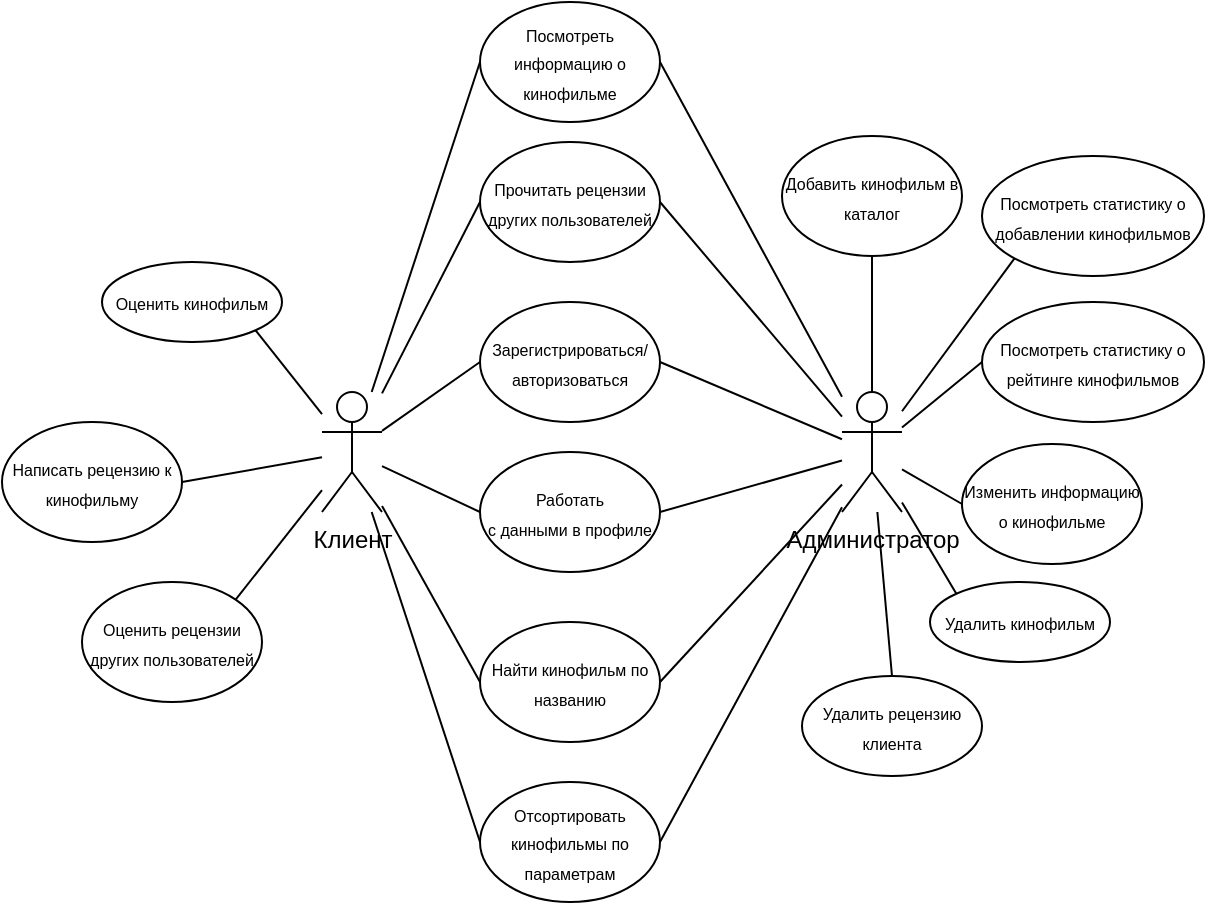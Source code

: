 <mxfile version="24.4.4" type="device">
  <diagram name="Страница — 1" id="cLS98KIUrg3zcf6zg0_d">
    <mxGraphModel dx="823" dy="517" grid="0" gridSize="10" guides="1" tooltips="1" connect="1" arrows="1" fold="1" page="1" pageScale="1" pageWidth="827" pageHeight="1169" math="0" shadow="0">
      <root>
        <mxCell id="0" />
        <mxCell id="1" parent="0" />
        <mxCell id="O5MOmxGE6WflzpSw0o6A-30" style="rounded=0;orthogonalLoop=1;jettySize=auto;html=1;entryX=0;entryY=0.5;entryDx=0;entryDy=0;endArrow=none;endFill=0;" parent="1" source="O5MOmxGE6WflzpSw0o6A-1" target="O5MOmxGE6WflzpSw0o6A-7" edge="1">
          <mxGeometry relative="1" as="geometry" />
        </mxCell>
        <mxCell id="O5MOmxGE6WflzpSw0o6A-31" style="rounded=0;orthogonalLoop=1;jettySize=auto;html=1;entryX=0;entryY=0.5;entryDx=0;entryDy=0;endArrow=none;endFill=0;" parent="1" source="O5MOmxGE6WflzpSw0o6A-1" target="O5MOmxGE6WflzpSw0o6A-11" edge="1">
          <mxGeometry relative="1" as="geometry" />
        </mxCell>
        <mxCell id="O5MOmxGE6WflzpSw0o6A-32" style="rounded=0;orthogonalLoop=1;jettySize=auto;html=1;entryX=0;entryY=0.5;entryDx=0;entryDy=0;endArrow=none;endFill=0;" parent="1" source="O5MOmxGE6WflzpSw0o6A-1" target="O5MOmxGE6WflzpSw0o6A-16" edge="1">
          <mxGeometry relative="1" as="geometry" />
        </mxCell>
        <mxCell id="O5MOmxGE6WflzpSw0o6A-33" style="rounded=0;orthogonalLoop=1;jettySize=auto;html=1;entryX=0;entryY=0.5;entryDx=0;entryDy=0;endArrow=none;endFill=0;" parent="1" source="O5MOmxGE6WflzpSw0o6A-1" target="O5MOmxGE6WflzpSw0o6A-17" edge="1">
          <mxGeometry relative="1" as="geometry" />
        </mxCell>
        <mxCell id="O5MOmxGE6WflzpSw0o6A-34" style="rounded=0;orthogonalLoop=1;jettySize=auto;html=1;entryX=0;entryY=0.5;entryDx=0;entryDy=0;endArrow=none;endFill=0;" parent="1" source="O5MOmxGE6WflzpSw0o6A-1" target="O5MOmxGE6WflzpSw0o6A-18" edge="1">
          <mxGeometry relative="1" as="geometry" />
        </mxCell>
        <mxCell id="O5MOmxGE6WflzpSw0o6A-35" style="rounded=0;orthogonalLoop=1;jettySize=auto;html=1;entryX=0;entryY=0.5;entryDx=0;entryDy=0;endArrow=none;endFill=0;" parent="1" source="O5MOmxGE6WflzpSw0o6A-1" target="O5MOmxGE6WflzpSw0o6A-19" edge="1">
          <mxGeometry relative="1" as="geometry" />
        </mxCell>
        <mxCell id="O5MOmxGE6WflzpSw0o6A-36" style="rounded=0;orthogonalLoop=1;jettySize=auto;html=1;entryX=1;entryY=0;entryDx=0;entryDy=0;endArrow=none;endFill=0;" parent="1" source="O5MOmxGE6WflzpSw0o6A-1" target="O5MOmxGE6WflzpSw0o6A-10" edge="1">
          <mxGeometry relative="1" as="geometry" />
        </mxCell>
        <mxCell id="O5MOmxGE6WflzpSw0o6A-37" style="rounded=0;orthogonalLoop=1;jettySize=auto;html=1;entryX=1;entryY=0.5;entryDx=0;entryDy=0;endArrow=none;endFill=0;" parent="1" source="O5MOmxGE6WflzpSw0o6A-1" target="O5MOmxGE6WflzpSw0o6A-9" edge="1">
          <mxGeometry relative="1" as="geometry" />
        </mxCell>
        <mxCell id="O5MOmxGE6WflzpSw0o6A-38" style="rounded=0;orthogonalLoop=1;jettySize=auto;html=1;entryX=1;entryY=1;entryDx=0;entryDy=0;endArrow=none;endFill=0;" parent="1" source="O5MOmxGE6WflzpSw0o6A-1" target="O5MOmxGE6WflzpSw0o6A-8" edge="1">
          <mxGeometry relative="1" as="geometry" />
        </mxCell>
        <mxCell id="O5MOmxGE6WflzpSw0o6A-1" value="Клиент" style="shape=umlActor;verticalLabelPosition=bottom;verticalAlign=top;html=1;outlineConnect=0;" parent="1" vertex="1">
          <mxGeometry x="290" y="300" width="30" height="60" as="geometry" />
        </mxCell>
        <mxCell id="O5MOmxGE6WflzpSw0o6A-20" style="rounded=0;orthogonalLoop=1;jettySize=auto;html=1;startArrow=none;startFill=0;endArrow=none;endFill=0;" parent="1" source="O5MOmxGE6WflzpSw0o6A-2" target="O5MOmxGE6WflzpSw0o6A-12" edge="1">
          <mxGeometry relative="1" as="geometry" />
        </mxCell>
        <mxCell id="O5MOmxGE6WflzpSw0o6A-21" style="rounded=0;orthogonalLoop=1;jettySize=auto;html=1;entryX=0;entryY=0.5;entryDx=0;entryDy=0;endArrow=none;endFill=0;jumpStyle=none;" parent="1" source="O5MOmxGE6WflzpSw0o6A-2" target="O5MOmxGE6WflzpSw0o6A-13" edge="1">
          <mxGeometry relative="1" as="geometry" />
        </mxCell>
        <mxCell id="O5MOmxGE6WflzpSw0o6A-22" style="rounded=0;orthogonalLoop=1;jettySize=auto;html=1;entryX=0;entryY=0;entryDx=0;entryDy=0;endArrow=none;endFill=0;" parent="1" source="O5MOmxGE6WflzpSw0o6A-2" target="O5MOmxGE6WflzpSw0o6A-14" edge="1">
          <mxGeometry relative="1" as="geometry" />
        </mxCell>
        <mxCell id="O5MOmxGE6WflzpSw0o6A-23" style="rounded=0;orthogonalLoop=1;jettySize=auto;html=1;entryX=0.5;entryY=0;entryDx=0;entryDy=0;endArrow=none;endFill=0;" parent="1" source="O5MOmxGE6WflzpSw0o6A-2" target="O5MOmxGE6WflzpSw0o6A-15" edge="1">
          <mxGeometry relative="1" as="geometry" />
        </mxCell>
        <mxCell id="O5MOmxGE6WflzpSw0o6A-24" style="rounded=0;orthogonalLoop=1;jettySize=auto;html=1;entryX=1;entryY=0.5;entryDx=0;entryDy=0;endArrow=none;endFill=0;" parent="1" source="O5MOmxGE6WflzpSw0o6A-2" target="O5MOmxGE6WflzpSw0o6A-7" edge="1">
          <mxGeometry relative="1" as="geometry" />
        </mxCell>
        <mxCell id="O5MOmxGE6WflzpSw0o6A-25" style="rounded=0;orthogonalLoop=1;jettySize=auto;html=1;entryX=1;entryY=0.5;entryDx=0;entryDy=0;endArrow=none;endFill=0;" parent="1" source="O5MOmxGE6WflzpSw0o6A-2" target="O5MOmxGE6WflzpSw0o6A-11" edge="1">
          <mxGeometry relative="1" as="geometry" />
        </mxCell>
        <mxCell id="O5MOmxGE6WflzpSw0o6A-26" style="rounded=0;orthogonalLoop=1;jettySize=auto;html=1;entryX=1;entryY=0.5;entryDx=0;entryDy=0;endArrow=none;endFill=0;" parent="1" source="O5MOmxGE6WflzpSw0o6A-2" target="O5MOmxGE6WflzpSw0o6A-16" edge="1">
          <mxGeometry relative="1" as="geometry" />
        </mxCell>
        <mxCell id="O5MOmxGE6WflzpSw0o6A-27" style="rounded=0;orthogonalLoop=1;jettySize=auto;html=1;entryX=1;entryY=0.5;entryDx=0;entryDy=0;endArrow=none;endFill=0;" parent="1" source="O5MOmxGE6WflzpSw0o6A-2" target="O5MOmxGE6WflzpSw0o6A-17" edge="1">
          <mxGeometry relative="1" as="geometry" />
        </mxCell>
        <mxCell id="O5MOmxGE6WflzpSw0o6A-28" style="rounded=0;orthogonalLoop=1;jettySize=auto;html=1;entryX=1;entryY=0.5;entryDx=0;entryDy=0;endArrow=none;endFill=0;" parent="1" source="O5MOmxGE6WflzpSw0o6A-2" target="O5MOmxGE6WflzpSw0o6A-18" edge="1">
          <mxGeometry relative="1" as="geometry" />
        </mxCell>
        <mxCell id="O5MOmxGE6WflzpSw0o6A-29" style="rounded=0;orthogonalLoop=1;jettySize=auto;html=1;entryX=1;entryY=0.5;entryDx=0;entryDy=0;endArrow=none;endFill=0;" parent="1" source="O5MOmxGE6WflzpSw0o6A-2" target="O5MOmxGE6WflzpSw0o6A-19" edge="1">
          <mxGeometry relative="1" as="geometry" />
        </mxCell>
        <mxCell id="O5MOmxGE6WflzpSw0o6A-2" value="Администратор" style="shape=umlActor;verticalLabelPosition=bottom;verticalAlign=top;html=1;outlineConnect=0;" parent="1" vertex="1">
          <mxGeometry x="550" y="300" width="30" height="60" as="geometry" />
        </mxCell>
        <mxCell id="O5MOmxGE6WflzpSw0o6A-7" value="&lt;font style=&quot;font-size: 8px;&quot; face=&quot;Helvetica&quot;&gt;&lt;span style=&quot;&quot;&gt;Посмотреть&lt;/span&gt;&lt;br style=&quot;&quot;&gt;&lt;span style=&quot;&quot;&gt;информацию о кинофильме&lt;/span&gt;&lt;/font&gt;" style="ellipse;whiteSpace=wrap;html=1;" parent="1" vertex="1">
          <mxGeometry x="369" y="105" width="90" height="60" as="geometry" />
        </mxCell>
        <mxCell id="O5MOmxGE6WflzpSw0o6A-8" value="&lt;span style=&quot;font-size: 8px;&quot;&gt;Оценить кинофильм&lt;/span&gt;" style="ellipse;whiteSpace=wrap;html=1;" parent="1" vertex="1">
          <mxGeometry x="180" y="235" width="90" height="40" as="geometry" />
        </mxCell>
        <mxCell id="O5MOmxGE6WflzpSw0o6A-9" value="&lt;span style=&quot;font-size: 8px;&quot;&gt;Написать рецензию к кинофильму&lt;/span&gt;" style="ellipse;whiteSpace=wrap;html=1;" parent="1" vertex="1">
          <mxGeometry x="130" y="315" width="90" height="60" as="geometry" />
        </mxCell>
        <mxCell id="O5MOmxGE6WflzpSw0o6A-10" value="&lt;span style=&quot;font-size: 8px;&quot;&gt;Оценить рецензии других пользователей&lt;/span&gt;" style="ellipse;whiteSpace=wrap;html=1;" parent="1" vertex="1">
          <mxGeometry x="170" y="395" width="90" height="60" as="geometry" />
        </mxCell>
        <mxCell id="O5MOmxGE6WflzpSw0o6A-11" value="&lt;span style=&quot;font-size: 8px;&quot;&gt;Прочитать рецензии других пользователей&lt;/span&gt;" style="ellipse;whiteSpace=wrap;html=1;" parent="1" vertex="1">
          <mxGeometry x="369" y="175" width="90" height="60" as="geometry" />
        </mxCell>
        <mxCell id="O5MOmxGE6WflzpSw0o6A-12" value="&lt;span style=&quot;font-size: 8px;&quot;&gt;Добавить кинофильм в каталог&lt;/span&gt;" style="ellipse;whiteSpace=wrap;html=1;" parent="1" vertex="1">
          <mxGeometry x="520" y="172" width="90" height="60" as="geometry" />
        </mxCell>
        <mxCell id="O5MOmxGE6WflzpSw0o6A-13" value="&lt;span style=&quot;font-size: 8px;&quot;&gt;Изменить информацию о кинофильме&lt;/span&gt;" style="ellipse;whiteSpace=wrap;html=1;" parent="1" vertex="1">
          <mxGeometry x="610" y="326" width="90" height="60" as="geometry" />
        </mxCell>
        <mxCell id="O5MOmxGE6WflzpSw0o6A-14" value="&lt;span style=&quot;font-size: 8px;&quot;&gt;Удалить кинофильм&lt;/span&gt;" style="ellipse;whiteSpace=wrap;html=1;" parent="1" vertex="1">
          <mxGeometry x="594" y="395" width="90" height="40" as="geometry" />
        </mxCell>
        <mxCell id="O5MOmxGE6WflzpSw0o6A-15" value="&lt;span style=&quot;font-size: 8px;&quot;&gt;Удалить рецензию клиента&lt;/span&gt;" style="ellipse;whiteSpace=wrap;html=1;" parent="1" vertex="1">
          <mxGeometry x="530" y="442" width="90" height="50" as="geometry" />
        </mxCell>
        <mxCell id="O5MOmxGE6WflzpSw0o6A-16" value="&lt;font style=&quot;font-size: 8px;&quot;&gt;Зарегистрироваться/авторизоваться&lt;/font&gt;" style="ellipse;whiteSpace=wrap;html=1;" parent="1" vertex="1">
          <mxGeometry x="369" y="255" width="90" height="60" as="geometry" />
        </mxCell>
        <mxCell id="O5MOmxGE6WflzpSw0o6A-17" value="&lt;font face=&quot;Helvetica&quot; style=&quot;font-size: 8px;&quot;&gt;&lt;span style=&quot;color: black;&quot;&gt;Работать&lt;br&gt;с данными в профиле&lt;/span&gt;&lt;br&gt;&lt;/font&gt;" style="ellipse;whiteSpace=wrap;html=1;" parent="1" vertex="1">
          <mxGeometry x="369" y="330" width="90" height="60" as="geometry" />
        </mxCell>
        <mxCell id="O5MOmxGE6WflzpSw0o6A-18" value="&lt;font style=&quot;font-size: 8px;&quot;&gt;Найти кинофильм по названию&lt;/font&gt;" style="ellipse;whiteSpace=wrap;html=1;" parent="1" vertex="1">
          <mxGeometry x="369" y="415" width="90" height="60" as="geometry" />
        </mxCell>
        <mxCell id="O5MOmxGE6WflzpSw0o6A-19" value="&lt;font style=&quot;font-size: 8px;&quot;&gt;Отсортировать кинофильмы по параметрам&lt;/font&gt;" style="ellipse;whiteSpace=wrap;html=1;" parent="1" vertex="1">
          <mxGeometry x="369" y="495" width="90" height="60" as="geometry" />
        </mxCell>
        <mxCell id="2epiT_SmFVk42KG_v40t-3" style="rounded=0;orthogonalLoop=1;jettySize=auto;html=1;exitX=0;exitY=1;exitDx=0;exitDy=0;endArrow=none;endFill=0;" edge="1" parent="1" source="2epiT_SmFVk42KG_v40t-1" target="O5MOmxGE6WflzpSw0o6A-2">
          <mxGeometry relative="1" as="geometry">
            <mxPoint x="601.138" y="272.655" as="targetPoint" />
          </mxGeometry>
        </mxCell>
        <mxCell id="2epiT_SmFVk42KG_v40t-1" value="&lt;span style=&quot;font-size: 8px;&quot;&gt;Посмотреть статистику о добавлении кинофильмов&lt;/span&gt;" style="ellipse;whiteSpace=wrap;html=1;" vertex="1" parent="1">
          <mxGeometry x="620" y="182" width="111" height="60" as="geometry" />
        </mxCell>
        <mxCell id="2epiT_SmFVk42KG_v40t-4" style="rounded=0;orthogonalLoop=1;jettySize=auto;html=1;exitX=0;exitY=0.5;exitDx=0;exitDy=0;endArrow=none;endFill=0;" edge="1" parent="1" source="2epiT_SmFVk42KG_v40t-2" target="O5MOmxGE6WflzpSw0o6A-2">
          <mxGeometry relative="1" as="geometry" />
        </mxCell>
        <mxCell id="2epiT_SmFVk42KG_v40t-2" value="&lt;span style=&quot;font-size: 8px;&quot;&gt;Посмотреть статистику о рейтинге кинофильмов&lt;/span&gt;" style="ellipse;whiteSpace=wrap;html=1;" vertex="1" parent="1">
          <mxGeometry x="620" y="255" width="111" height="60" as="geometry" />
        </mxCell>
      </root>
    </mxGraphModel>
  </diagram>
</mxfile>
